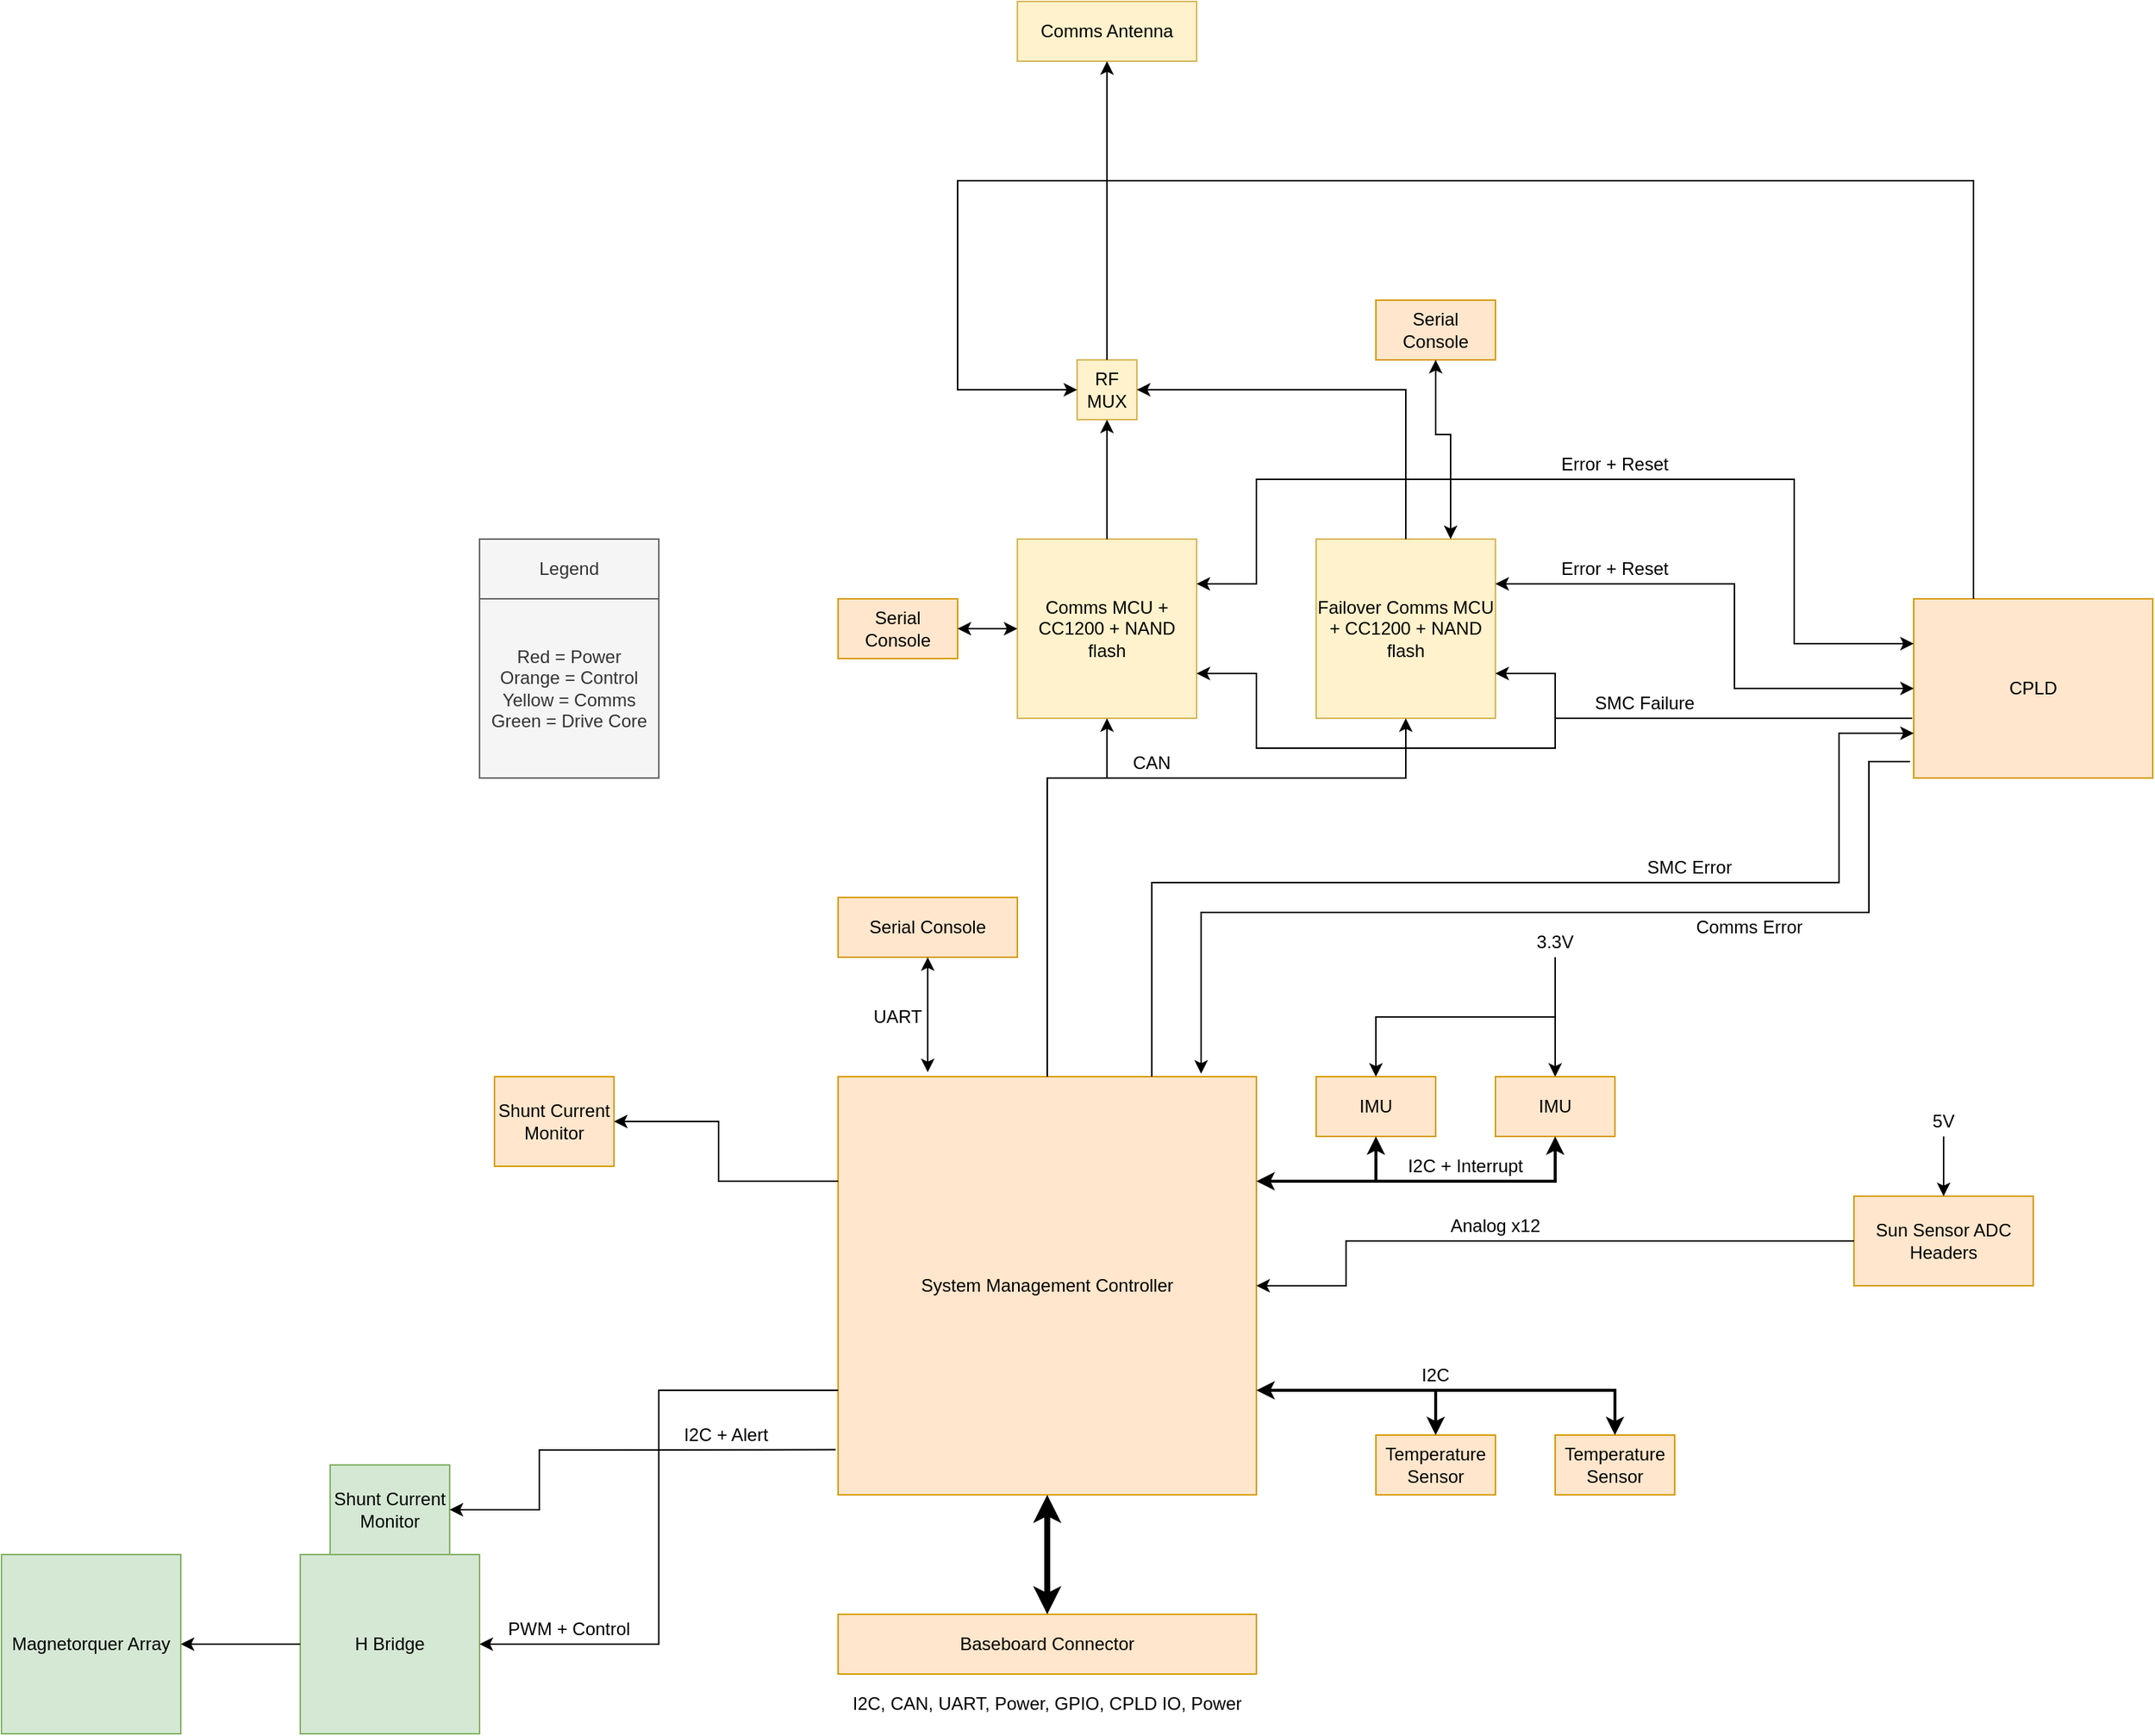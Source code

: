 <mxfile version="13.5.7" type="device"><diagram id="iG2aKO-w3n2W33NzEveG" name="Page-1"><mxGraphModel dx="2660" dy="2443" grid="1" gridSize="10" guides="1" tooltips="1" connect="1" arrows="1" fold="1" page="1" pageScale="1" pageWidth="850" pageHeight="1100" math="0" shadow="0"><root><mxCell id="0"/><mxCell id="1" parent="0"/><mxCell id="vaV3dqy6vKF8Iqe4W89J-3" value="Comms Antenna" style="rounded=0;whiteSpace=wrap;html=1;fillColor=#fff2cc;strokeColor=#d6b656;" parent="1" vertex="1"><mxGeometry x="400" y="-480" width="120" height="40" as="geometry"/></mxCell><mxCell id="vaV3dqy6vKF8Iqe4W89J-4" value="Legend" style="rounded=0;whiteSpace=wrap;html=1;fillColor=#f5f5f5;strokeColor=#666666;fontColor=#333333;" parent="1" vertex="1"><mxGeometry x="40" y="-120" width="120" height="40" as="geometry"/></mxCell><mxCell id="vaV3dqy6vKF8Iqe4W89J-5" value="Red = Power&lt;br&gt;Orange = Control&lt;br&gt;Yellow = Comms&lt;br&gt;Green = Drive Core" style="rounded=0;whiteSpace=wrap;html=1;fillColor=#f5f5f5;strokeColor=#666666;fontColor=#333333;" parent="1" vertex="1"><mxGeometry x="40" y="-80" width="120" height="120" as="geometry"/></mxCell><mxCell id="vaV3dqy6vKF8Iqe4W89J-6" value="Serial Console" style="rounded=0;whiteSpace=wrap;html=1;fillColor=#ffe6cc;strokeColor=#d79b00;" parent="1" vertex="1"><mxGeometry x="280" y="120" width="120" height="40" as="geometry"/></mxCell><mxCell id="vaV3dqy6vKF8Iqe4W89J-9" value="System Management Controller" style="rounded=0;whiteSpace=wrap;html=1;fillColor=#ffe6cc;strokeColor=#d79b00;" parent="1" vertex="1"><mxGeometry x="280" y="240" width="280" height="280" as="geometry"/></mxCell><mxCell id="vaV3dqy6vKF8Iqe4W89J-14" value="" style="endArrow=classic;startArrow=classic;html=1;entryX=0.5;entryY=1;entryDx=0;entryDy=0;" parent="1" target="vaV3dqy6vKF8Iqe4W89J-6" edge="1"><mxGeometry width="50" height="50" relative="1" as="geometry"><mxPoint x="340" y="237" as="sourcePoint"/><mxPoint x="340" y="200" as="targetPoint"/></mxGeometry></mxCell><mxCell id="vaV3dqy6vKF8Iqe4W89J-18" value="Comms MCU + CC1200 + NAND flash" style="rounded=0;whiteSpace=wrap;html=1;fillColor=#fff2cc;strokeColor=#d6b656;" parent="1" vertex="1"><mxGeometry x="400" y="-120" width="120" height="120" as="geometry"/></mxCell><mxCell id="vaV3dqy6vKF8Iqe4W89J-19" value="Failover Comms MCU + CC1200 + NAND flash" style="rounded=0;whiteSpace=wrap;html=1;fillColor=#fff2cc;strokeColor=#d6b656;" parent="1" vertex="1"><mxGeometry x="600" y="-120" width="120" height="120" as="geometry"/></mxCell><mxCell id="vaV3dqy6vKF8Iqe4W89J-23" value="" style="endArrow=classic;html=1;entryX=0.5;entryY=1;entryDx=0;entryDy=0;exitX=0.5;exitY=0;exitDx=0;exitDy=0;rounded=0;" parent="1" source="vaV3dqy6vKF8Iqe4W89J-9" target="vaV3dqy6vKF8Iqe4W89J-18" edge="1"><mxGeometry width="50" height="50" relative="1" as="geometry"><mxPoint x="540" y="130" as="sourcePoint"/><mxPoint x="590" y="80" as="targetPoint"/><Array as="points"><mxPoint x="420" y="40"/><mxPoint x="460" y="40"/></Array></mxGeometry></mxCell><mxCell id="vaV3dqy6vKF8Iqe4W89J-24" value="" style="endArrow=classic;html=1;entryX=0.5;entryY=1;entryDx=0;entryDy=0;rounded=0;" parent="1" target="vaV3dqy6vKF8Iqe4W89J-19" edge="1"><mxGeometry width="50" height="50" relative="1" as="geometry"><mxPoint x="460" y="40" as="sourcePoint"/><mxPoint x="590" y="80" as="targetPoint"/><Array as="points"><mxPoint x="660" y="40"/></Array></mxGeometry></mxCell><mxCell id="vaV3dqy6vKF8Iqe4W89J-25" value="CAN" style="text;html=1;strokeColor=none;fillColor=none;align=center;verticalAlign=middle;whiteSpace=wrap;rounded=0;" parent="1" vertex="1"><mxGeometry x="470" y="20" width="40" height="20" as="geometry"/></mxCell><mxCell id="vaV3dqy6vKF8Iqe4W89J-27" value="RF MUX" style="rounded=0;whiteSpace=wrap;html=1;fillColor=#fff2cc;strokeColor=#d6b656;" parent="1" vertex="1"><mxGeometry x="440" y="-240" width="40" height="40" as="geometry"/></mxCell><mxCell id="vaV3dqy6vKF8Iqe4W89J-28" value="" style="endArrow=classic;html=1;entryX=0.5;entryY=1;entryDx=0;entryDy=0;exitX=0.5;exitY=0;exitDx=0;exitDy=0;" parent="1" source="vaV3dqy6vKF8Iqe4W89J-18" target="vaV3dqy6vKF8Iqe4W89J-27" edge="1"><mxGeometry width="50" height="50" relative="1" as="geometry"><mxPoint x="530" y="-80" as="sourcePoint"/><mxPoint x="470" y="-190" as="targetPoint"/></mxGeometry></mxCell><mxCell id="vaV3dqy6vKF8Iqe4W89J-29" value="" style="endArrow=classic;html=1;entryX=1;entryY=0.5;entryDx=0;entryDy=0;exitX=0.5;exitY=0;exitDx=0;exitDy=0;rounded=0;" parent="1" source="vaV3dqy6vKF8Iqe4W89J-19" target="vaV3dqy6vKF8Iqe4W89J-27" edge="1"><mxGeometry width="50" height="50" relative="1" as="geometry"><mxPoint x="530" y="-80" as="sourcePoint"/><mxPoint x="580" y="-130" as="targetPoint"/><Array as="points"><mxPoint x="660" y="-220"/></Array></mxGeometry></mxCell><mxCell id="vaV3dqy6vKF8Iqe4W89J-30" value="" style="endArrow=classic;html=1;entryX=0.5;entryY=1;entryDx=0;entryDy=0;exitX=0.5;exitY=0;exitDx=0;exitDy=0;" parent="1" source="vaV3dqy6vKF8Iqe4W89J-27" target="vaV3dqy6vKF8Iqe4W89J-3" edge="1"><mxGeometry width="50" height="50" relative="1" as="geometry"><mxPoint x="530" y="-80" as="sourcePoint"/><mxPoint x="580" y="-130" as="targetPoint"/></mxGeometry></mxCell><mxCell id="vaV3dqy6vKF8Iqe4W89J-39" value="H Bridge" style="rounded=0;whiteSpace=wrap;html=1;fillColor=#d5e8d4;strokeColor=#82b366;" parent="1" vertex="1"><mxGeometry x="-80" y="560" width="120" height="120" as="geometry"/></mxCell><mxCell id="vaV3dqy6vKF8Iqe4W89J-41" value="" style="endArrow=classic;html=1;entryX=1;entryY=0.5;entryDx=0;entryDy=0;exitX=0;exitY=0.75;exitDx=0;exitDy=0;rounded=0;" parent="1" source="vaV3dqy6vKF8Iqe4W89J-9" target="vaV3dqy6vKF8Iqe4W89J-39" edge="1"><mxGeometry width="50" height="50" relative="1" as="geometry"><mxPoint x="250" y="630" as="sourcePoint"/><mxPoint x="90" y="610" as="targetPoint"/><Array as="points"><mxPoint x="160" y="450"/><mxPoint x="160" y="620"/></Array></mxGeometry></mxCell><mxCell id="vaV3dqy6vKF8Iqe4W89J-42" value="Magnetorquer Array" style="rounded=0;whiteSpace=wrap;html=1;fillColor=#d5e8d4;strokeColor=#82b366;" parent="1" vertex="1"><mxGeometry x="-280" y="560" width="120" height="120" as="geometry"/></mxCell><mxCell id="vaV3dqy6vKF8Iqe4W89J-43" value="" style="endArrow=classic;html=1;entryX=1;entryY=0.5;entryDx=0;entryDy=0;exitX=0;exitY=0.5;exitDx=0;exitDy=0;" parent="1" source="vaV3dqy6vKF8Iqe4W89J-39" target="vaV3dqy6vKF8Iqe4W89J-42" edge="1"><mxGeometry width="50" height="50" relative="1" as="geometry"><mxPoint x="60" y="690" as="sourcePoint"/><mxPoint x="110" y="640" as="targetPoint"/></mxGeometry></mxCell><mxCell id="vaV3dqy6vKF8Iqe4W89J-44" value="PWM + Control" style="text;html=1;strokeColor=none;fillColor=none;align=center;verticalAlign=middle;whiteSpace=wrap;rounded=0;" parent="1" vertex="1"><mxGeometry x="50" y="600" width="100" height="20" as="geometry"/></mxCell><mxCell id="vaV3dqy6vKF8Iqe4W89J-46" value="Shunt Current Monitor" style="rounded=0;whiteSpace=wrap;html=1;fillColor=#d5e8d4;strokeColor=#82b366;" parent="1" vertex="1"><mxGeometry x="-60" y="500" width="80" height="60" as="geometry"/></mxCell><mxCell id="vaV3dqy6vKF8Iqe4W89J-49" value="" style="endArrow=classic;html=1;entryX=1;entryY=0.5;entryDx=0;entryDy=0;exitX=-0.006;exitY=0.892;exitDx=0;exitDy=0;exitPerimeter=0;rounded=0;" parent="1" source="vaV3dqy6vKF8Iqe4W89J-9" target="vaV3dqy6vKF8Iqe4W89J-46" edge="1"><mxGeometry width="50" height="50" relative="1" as="geometry"><mxPoint x="140" y="570" as="sourcePoint"/><mxPoint x="190" y="520" as="targetPoint"/><Array as="points"><mxPoint x="80" y="490"/><mxPoint x="80" y="530"/></Array></mxGeometry></mxCell><mxCell id="vaV3dqy6vKF8Iqe4W89J-50" value="I2C + Alert" style="text;html=1;strokeColor=none;fillColor=none;align=center;verticalAlign=middle;whiteSpace=wrap;rounded=0;" parent="1" vertex="1"><mxGeometry x="170" y="470" width="70" height="20" as="geometry"/></mxCell><mxCell id="vaV3dqy6vKF8Iqe4W89J-51" value="IMU" style="rounded=0;whiteSpace=wrap;html=1;fillColor=#ffe6cc;strokeColor=#d79b00;" parent="1" vertex="1"><mxGeometry x="600" y="240" width="80" height="40" as="geometry"/></mxCell><mxCell id="vaV3dqy6vKF8Iqe4W89J-53" value="IMU" style="rounded=0;whiteSpace=wrap;html=1;fillColor=#ffe6cc;strokeColor=#d79b00;" parent="1" vertex="1"><mxGeometry x="720" y="240" width="80" height="40" as="geometry"/></mxCell><mxCell id="vaV3dqy6vKF8Iqe4W89J-56" value="" style="endArrow=classic;startArrow=classic;html=1;entryX=0.5;entryY=1;entryDx=0;entryDy=0;exitX=1;exitY=0.25;exitDx=0;exitDy=0;rounded=0;strokeWidth=2;" parent="1" source="vaV3dqy6vKF8Iqe4W89J-9" target="vaV3dqy6vKF8Iqe4W89J-53" edge="1"><mxGeometry width="50" height="50" relative="1" as="geometry"><mxPoint x="790" y="410" as="sourcePoint"/><mxPoint x="880" y="280" as="targetPoint"/><Array as="points"><mxPoint x="760" y="310"/></Array></mxGeometry></mxCell><mxCell id="vaV3dqy6vKF8Iqe4W89J-58" value="" style="endArrow=classic;html=1;entryX=0.5;entryY=1;entryDx=0;entryDy=0;strokeWidth=2;" parent="1" target="vaV3dqy6vKF8Iqe4W89J-51" edge="1"><mxGeometry width="50" height="50" relative="1" as="geometry"><mxPoint x="640" y="310" as="sourcePoint"/><mxPoint x="830" y="350" as="targetPoint"/></mxGeometry></mxCell><mxCell id="vaV3dqy6vKF8Iqe4W89J-62" value="" style="endArrow=classic;html=1;entryX=0.5;entryY=0;entryDx=0;entryDy=0;" parent="1" target="vaV3dqy6vKF8Iqe4W89J-53" edge="1"><mxGeometry width="50" height="50" relative="1" as="geometry"><mxPoint x="760" y="160" as="sourcePoint"/><mxPoint x="830" y="300" as="targetPoint"/></mxGeometry></mxCell><mxCell id="vaV3dqy6vKF8Iqe4W89J-63" value="" style="endArrow=classic;html=1;entryX=0.5;entryY=0;entryDx=0;entryDy=0;rounded=0;" parent="1" target="vaV3dqy6vKF8Iqe4W89J-51" edge="1"><mxGeometry width="50" height="50" relative="1" as="geometry"><mxPoint x="760" y="200" as="sourcePoint"/><mxPoint x="830" y="300" as="targetPoint"/><Array as="points"><mxPoint x="640" y="200"/></Array></mxGeometry></mxCell><mxCell id="vaV3dqy6vKF8Iqe4W89J-65" value="3.3V" style="text;html=1;strokeColor=none;fillColor=none;align=center;verticalAlign=middle;whiteSpace=wrap;rounded=0;" parent="1" vertex="1"><mxGeometry x="740" y="140" width="40" height="20" as="geometry"/></mxCell><mxCell id="vaV3dqy6vKF8Iqe4W89J-69" value="Sun Sensor ADC Headers" style="rounded=0;whiteSpace=wrap;html=1;fillColor=#ffe6cc;strokeColor=#d79b00;" parent="1" vertex="1"><mxGeometry x="960" y="320" width="120" height="60" as="geometry"/></mxCell><mxCell id="vaV3dqy6vKF8Iqe4W89J-71" value="" style="endArrow=classic;html=1;entryX=1;entryY=0.5;entryDx=0;entryDy=0;exitX=0;exitY=0.5;exitDx=0;exitDy=0;rounded=0;" parent="1" source="vaV3dqy6vKF8Iqe4W89J-69" target="vaV3dqy6vKF8Iqe4W89J-9" edge="1"><mxGeometry width="50" height="50" relative="1" as="geometry"><mxPoint x="790" y="410" as="sourcePoint"/><mxPoint x="840" y="360" as="targetPoint"/><Array as="points"><mxPoint x="620" y="350"/><mxPoint x="620" y="380"/></Array></mxGeometry></mxCell><mxCell id="vaV3dqy6vKF8Iqe4W89J-72" value="" style="endArrow=classic;html=1;entryX=0.5;entryY=0;entryDx=0;entryDy=0;" parent="1" target="vaV3dqy6vKF8Iqe4W89J-69" edge="1"><mxGeometry width="50" height="50" relative="1" as="geometry"><mxPoint x="1020" y="280" as="sourcePoint"/><mxPoint x="1000" y="280" as="targetPoint"/></mxGeometry></mxCell><mxCell id="vaV3dqy6vKF8Iqe4W89J-73" value="5V" style="text;html=1;strokeColor=none;fillColor=none;align=center;verticalAlign=middle;whiteSpace=wrap;rounded=0;" parent="1" vertex="1"><mxGeometry x="1000" y="260" width="40" height="20" as="geometry"/></mxCell><mxCell id="vaV3dqy6vKF8Iqe4W89J-74" value="Baseboard Connector" style="rounded=0;whiteSpace=wrap;html=1;fillColor=#ffe6cc;strokeColor=#d79b00;" parent="1" vertex="1"><mxGeometry x="280" y="600" width="280" height="40" as="geometry"/></mxCell><mxCell id="vaV3dqy6vKF8Iqe4W89J-76" value="" style="endArrow=classic;startArrow=classic;html=1;entryX=0.5;entryY=1;entryDx=0;entryDy=0;exitX=0.5;exitY=0;exitDx=0;exitDy=0;strokeWidth=4;" parent="1" source="vaV3dqy6vKF8Iqe4W89J-74" target="vaV3dqy6vKF8Iqe4W89J-9" edge="1"><mxGeometry width="50" height="50" relative="1" as="geometry"><mxPoint x="460" y="720" as="sourcePoint"/><mxPoint x="510" y="670" as="targetPoint"/></mxGeometry></mxCell><mxCell id="vaV3dqy6vKF8Iqe4W89J-77" value="I2C, CAN, UART, Power, GPIO, CPLD IO, Power" style="text;html=1;strokeColor=none;fillColor=none;align=center;verticalAlign=middle;whiteSpace=wrap;rounded=0;" parent="1" vertex="1"><mxGeometry x="240" y="650" width="360" height="20" as="geometry"/></mxCell><mxCell id="1wdkP6ysCp4mUMhD3jtH-1" value="Temperature Sensor" style="rounded=0;whiteSpace=wrap;html=1;fillColor=#ffe6cc;strokeColor=#d79b00;" parent="1" vertex="1"><mxGeometry x="640" y="480" width="80" height="40" as="geometry"/></mxCell><mxCell id="1wdkP6ysCp4mUMhD3jtH-2" value="I2C + Interrupt" style="text;html=1;strokeColor=none;fillColor=none;align=center;verticalAlign=middle;whiteSpace=wrap;rounded=0;" parent="1" vertex="1"><mxGeometry x="650" y="290" width="100" height="20" as="geometry"/></mxCell><mxCell id="1wdkP6ysCp4mUMhD3jtH-3" value="Analog x12" style="text;html=1;strokeColor=none;fillColor=none;align=center;verticalAlign=middle;whiteSpace=wrap;rounded=0;" parent="1" vertex="1"><mxGeometry x="680" y="330" width="80" height="20" as="geometry"/></mxCell><mxCell id="1wdkP6ysCp4mUMhD3jtH-4" value="Temperature Sensor" style="rounded=0;whiteSpace=wrap;html=1;fillColor=#ffe6cc;strokeColor=#d79b00;" parent="1" vertex="1"><mxGeometry x="760" y="480" width="80" height="40" as="geometry"/></mxCell><mxCell id="1wdkP6ysCp4mUMhD3jtH-6" value="" style="endArrow=classic;startArrow=classic;html=1;exitX=1;exitY=0.75;exitDx=0;exitDy=0;entryX=0.5;entryY=0;entryDx=0;entryDy=0;rounded=0;strokeWidth=2;" parent="1" source="vaV3dqy6vKF8Iqe4W89J-9" target="1wdkP6ysCp4mUMhD3jtH-4" edge="1"><mxGeometry width="50" height="50" relative="1" as="geometry"><mxPoint x="690" y="470" as="sourcePoint"/><mxPoint x="740" y="420" as="targetPoint"/><Array as="points"><mxPoint x="800" y="450"/></Array></mxGeometry></mxCell><mxCell id="1wdkP6ysCp4mUMhD3jtH-7" value="" style="endArrow=classic;html=1;entryX=0.5;entryY=0;entryDx=0;entryDy=0;strokeWidth=2;" parent="1" target="1wdkP6ysCp4mUMhD3jtH-1" edge="1"><mxGeometry width="50" height="50" relative="1" as="geometry"><mxPoint x="680" y="450" as="sourcePoint"/><mxPoint x="740" y="420" as="targetPoint"/></mxGeometry></mxCell><mxCell id="1wdkP6ysCp4mUMhD3jtH-8" value="I2C" style="text;html=1;strokeColor=none;fillColor=none;align=center;verticalAlign=middle;whiteSpace=wrap;rounded=0;" parent="1" vertex="1"><mxGeometry x="660" y="430" width="40" height="20" as="geometry"/></mxCell><mxCell id="1wdkP6ysCp4mUMhD3jtH-10" value="UART" style="text;html=1;strokeColor=none;fillColor=none;align=center;verticalAlign=middle;whiteSpace=wrap;rounded=0;" parent="1" vertex="1"><mxGeometry x="300" y="190" width="40" height="20" as="geometry"/></mxCell><mxCell id="1wdkP6ysCp4mUMhD3jtH-11" value="CPLD" style="rounded=0;whiteSpace=wrap;html=1;fillColor=#ffe6cc;strokeColor=#d79b00;" parent="1" vertex="1"><mxGeometry x="1000" y="-80" width="160" height="120" as="geometry"/></mxCell><mxCell id="1wdkP6ysCp4mUMhD3jtH-12" value="" style="endArrow=classic;html=1;strokeWidth=1;entryX=0;entryY=0.75;entryDx=0;entryDy=0;exitX=0.75;exitY=0;exitDx=0;exitDy=0;rounded=0;" parent="1" source="vaV3dqy6vKF8Iqe4W89J-9" target="1wdkP6ysCp4mUMhD3jtH-11" edge="1"><mxGeometry width="50" height="50" relative="1" as="geometry"><mxPoint x="840" y="220" as="sourcePoint"/><mxPoint x="890" y="170" as="targetPoint"/><Array as="points"><mxPoint x="490" y="110"/><mxPoint x="950" y="110"/><mxPoint x="950" y="10"/></Array></mxGeometry></mxCell><mxCell id="1wdkP6ysCp4mUMhD3jtH-13" value="SMC Error" style="text;html=1;strokeColor=none;fillColor=none;align=center;verticalAlign=middle;whiteSpace=wrap;rounded=0;" parent="1" vertex="1"><mxGeometry x="810" y="90" width="80" height="20" as="geometry"/></mxCell><mxCell id="1wdkP6ysCp4mUMhD3jtH-14" value="" style="endArrow=classic;html=1;strokeWidth=1;exitX=-0.016;exitY=0.908;exitDx=0;exitDy=0;exitPerimeter=0;rounded=0;" parent="1" source="1wdkP6ysCp4mUMhD3jtH-11" edge="1"><mxGeometry width="50" height="50" relative="1" as="geometry"><mxPoint x="790" y="210" as="sourcePoint"/><mxPoint x="523" y="238" as="targetPoint"/><Array as="points"><mxPoint x="970" y="29"/><mxPoint x="970" y="130"/><mxPoint x="523" y="130"/></Array></mxGeometry></mxCell><mxCell id="1wdkP6ysCp4mUMhD3jtH-15" value="Comms Error" style="text;html=1;strokeColor=none;fillColor=none;align=center;verticalAlign=middle;whiteSpace=wrap;rounded=0;" parent="1" vertex="1"><mxGeometry x="840" y="130" width="100" height="20" as="geometry"/></mxCell><mxCell id="1wdkP6ysCp4mUMhD3jtH-17" value="" style="endArrow=classic;html=1;strokeWidth=1;entryX=0;entryY=0.5;entryDx=0;entryDy=0;exitX=0.25;exitY=0;exitDx=0;exitDy=0;rounded=0;" parent="1" source="1wdkP6ysCp4mUMhD3jtH-11" target="vaV3dqy6vKF8Iqe4W89J-27" edge="1"><mxGeometry width="50" height="50" relative="1" as="geometry"><mxPoint x="610" y="20" as="sourcePoint"/><mxPoint x="660" y="-30" as="targetPoint"/><Array as="points"><mxPoint x="1040" y="-360"/><mxPoint x="360" y="-360"/><mxPoint x="360" y="-220"/></Array></mxGeometry></mxCell><mxCell id="1wdkP6ysCp4mUMhD3jtH-19" value="" style="endArrow=classic;html=1;strokeWidth=1;entryX=0;entryY=0.5;entryDx=0;entryDy=0;exitX=1;exitY=0.25;exitDx=0;exitDy=0;rounded=0;startArrow=classic;startFill=1;" parent="1" source="vaV3dqy6vKF8Iqe4W89J-19" target="1wdkP6ysCp4mUMhD3jtH-11" edge="1"><mxGeometry width="50" height="50" relative="1" as="geometry"><mxPoint x="790" y="40" as="sourcePoint"/><mxPoint x="840" y="-10" as="targetPoint"/><Array as="points"><mxPoint x="880" y="-90"/><mxPoint x="880" y="-20"/></Array></mxGeometry></mxCell><mxCell id="1wdkP6ysCp4mUMhD3jtH-20" value="" style="endArrow=classic;html=1;strokeWidth=1;entryX=0;entryY=0.25;entryDx=0;entryDy=0;exitX=1;exitY=0.25;exitDx=0;exitDy=0;rounded=0;startArrow=classic;startFill=1;" parent="1" source="vaV3dqy6vKF8Iqe4W89J-18" target="1wdkP6ysCp4mUMhD3jtH-11" edge="1"><mxGeometry width="50" height="50" relative="1" as="geometry"><mxPoint x="790" y="40" as="sourcePoint"/><mxPoint x="840" y="-10" as="targetPoint"/><Array as="points"><mxPoint x="560" y="-90"/><mxPoint x="560" y="-160"/><mxPoint x="920" y="-160"/><mxPoint x="920" y="-50"/></Array></mxGeometry></mxCell><mxCell id="1wdkP6ysCp4mUMhD3jtH-21" value="Error + Reset" style="text;html=1;strokeColor=none;fillColor=none;align=center;verticalAlign=middle;whiteSpace=wrap;rounded=0;" parent="1" vertex="1"><mxGeometry x="760" y="-180" width="80" height="20" as="geometry"/></mxCell><mxCell id="1wdkP6ysCp4mUMhD3jtH-22" value="Error + Reset" style="text;html=1;strokeColor=none;fillColor=none;align=center;verticalAlign=middle;whiteSpace=wrap;rounded=0;" parent="1" vertex="1"><mxGeometry x="760" y="-110" width="80" height="20" as="geometry"/></mxCell><mxCell id="1wdkP6ysCp4mUMhD3jtH-23" value="" style="endArrow=classic;html=1;strokeWidth=1;entryX=1;entryY=0.75;entryDx=0;entryDy=0;rounded=0;" parent="1" target="vaV3dqy6vKF8Iqe4W89J-19" edge="1"><mxGeometry width="50" height="50" relative="1" as="geometry"><mxPoint x="999" as="sourcePoint"/><mxPoint x="730" y="20" as="targetPoint"/><Array as="points"><mxPoint x="850"/><mxPoint x="760"/><mxPoint x="760" y="-30"/></Array></mxGeometry></mxCell><mxCell id="1wdkP6ysCp4mUMhD3jtH-24" value="" style="endArrow=classic;html=1;strokeWidth=1;entryX=1;entryY=0.75;entryDx=0;entryDy=0;rounded=0;" parent="1" target="vaV3dqy6vKF8Iqe4W89J-18" edge="1"><mxGeometry width="50" height="50" relative="1" as="geometry"><mxPoint x="760" as="sourcePoint"/><mxPoint x="870" y="80" as="targetPoint"/><Array as="points"><mxPoint x="760" y="20"/><mxPoint x="560" y="20"/><mxPoint x="560" y="-30"/></Array></mxGeometry></mxCell><mxCell id="1wdkP6ysCp4mUMhD3jtH-25" value="SMC Failure" style="text;html=1;strokeColor=none;fillColor=none;align=center;verticalAlign=middle;whiteSpace=wrap;rounded=0;" parent="1" vertex="1"><mxGeometry x="780" y="-20" width="80" height="20" as="geometry"/></mxCell><mxCell id="1wdkP6ysCp4mUMhD3jtH-28" value="Shunt Current Monitor" style="rounded=0;whiteSpace=wrap;html=1;fillColor=#ffe6cc;strokeColor=#d79b00;" parent="1" vertex="1"><mxGeometry x="50" y="240" width="80" height="60" as="geometry"/></mxCell><mxCell id="1wdkP6ysCp4mUMhD3jtH-29" value="" style="endArrow=classic;html=1;strokeWidth=1;entryX=1;entryY=0.5;entryDx=0;entryDy=0;exitX=0;exitY=0.25;exitDx=0;exitDy=0;rounded=0;" parent="1" source="vaV3dqy6vKF8Iqe4W89J-9" target="1wdkP6ysCp4mUMhD3jtH-28" edge="1"><mxGeometry width="50" height="50" relative="1" as="geometry"><mxPoint x="280" y="340" as="sourcePoint"/><mxPoint x="330" y="290" as="targetPoint"/><Array as="points"><mxPoint x="200" y="310"/><mxPoint x="200" y="270"/></Array></mxGeometry></mxCell><mxCell id="UcJeA5DZgkIul1kGULuO-2" value="Serial Console" style="rounded=0;whiteSpace=wrap;html=1;fillColor=#ffe6cc;strokeColor=#d79b00;" vertex="1" parent="1"><mxGeometry x="280" y="-80" width="80" height="40" as="geometry"/></mxCell><mxCell id="UcJeA5DZgkIul1kGULuO-4" value="Serial Console" style="rounded=0;whiteSpace=wrap;html=1;fillColor=#ffe6cc;strokeColor=#d79b00;" vertex="1" parent="1"><mxGeometry x="640" y="-280" width="80" height="40" as="geometry"/></mxCell><mxCell id="UcJeA5DZgkIul1kGULuO-5" value="" style="endArrow=classic;startArrow=classic;html=1;entryX=0.5;entryY=1;entryDx=0;entryDy=0;exitX=0.75;exitY=0;exitDx=0;exitDy=0;rounded=0;" edge="1" parent="1" source="vaV3dqy6vKF8Iqe4W89J-19" target="UcJeA5DZgkIul1kGULuO-4"><mxGeometry width="50" height="50" relative="1" as="geometry"><mxPoint x="670" y="30" as="sourcePoint"/><mxPoint x="720" y="-20" as="targetPoint"/><Array as="points"><mxPoint x="690" y="-190"/><mxPoint x="680" y="-190"/></Array></mxGeometry></mxCell><mxCell id="UcJeA5DZgkIul1kGULuO-7" value="" style="endArrow=classic;startArrow=classic;html=1;entryX=1;entryY=0.5;entryDx=0;entryDy=0;exitX=0;exitY=0.5;exitDx=0;exitDy=0;" edge="1" parent="1" source="vaV3dqy6vKF8Iqe4W89J-18" target="UcJeA5DZgkIul1kGULuO-2"><mxGeometry width="50" height="50" relative="1" as="geometry"><mxPoint x="640" y="30" as="sourcePoint"/><mxPoint x="690" y="-20" as="targetPoint"/></mxGeometry></mxCell></root></mxGraphModel></diagram></mxfile>